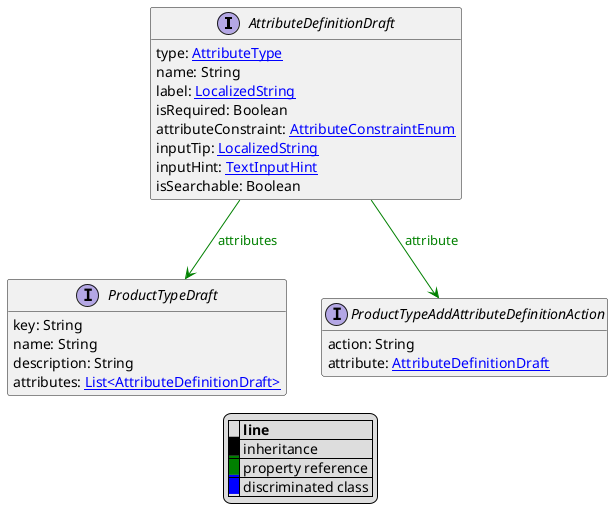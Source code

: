 @startuml

hide empty fields
hide empty methods
legend
|= |= line |
|<back:black>   </back>| inheritance |
|<back:green>   </back>| property reference |
|<back:blue>   </back>| discriminated class |
endlegend
interface AttributeDefinitionDraft [[AttributeDefinitionDraft.svg]]  {
    type: [[AttributeType.svg AttributeType]]
    name: String
    label: [[LocalizedString.svg LocalizedString]]
    isRequired: Boolean
    attributeConstraint: [[AttributeConstraintEnum.svg AttributeConstraintEnum]]
    inputTip: [[LocalizedString.svg LocalizedString]]
    inputHint: [[TextInputHint.svg TextInputHint]]
    isSearchable: Boolean
}



interface ProductTypeDraft [[ProductTypeDraft.svg]]  {
    key: String
    name: String
    description: String
    attributes: [[AttributeDefinitionDraft.svg List<AttributeDefinitionDraft>]]
}
interface ProductTypeAddAttributeDefinitionAction [[ProductTypeAddAttributeDefinitionAction.svg]]  {
    action: String
    attribute: [[AttributeDefinitionDraft.svg AttributeDefinitionDraft]]
}

AttributeDefinitionDraft --> ProductTypeDraft #green;text:green : "attributes"
AttributeDefinitionDraft --> ProductTypeAddAttributeDefinitionAction #green;text:green : "attribute"
@enduml
